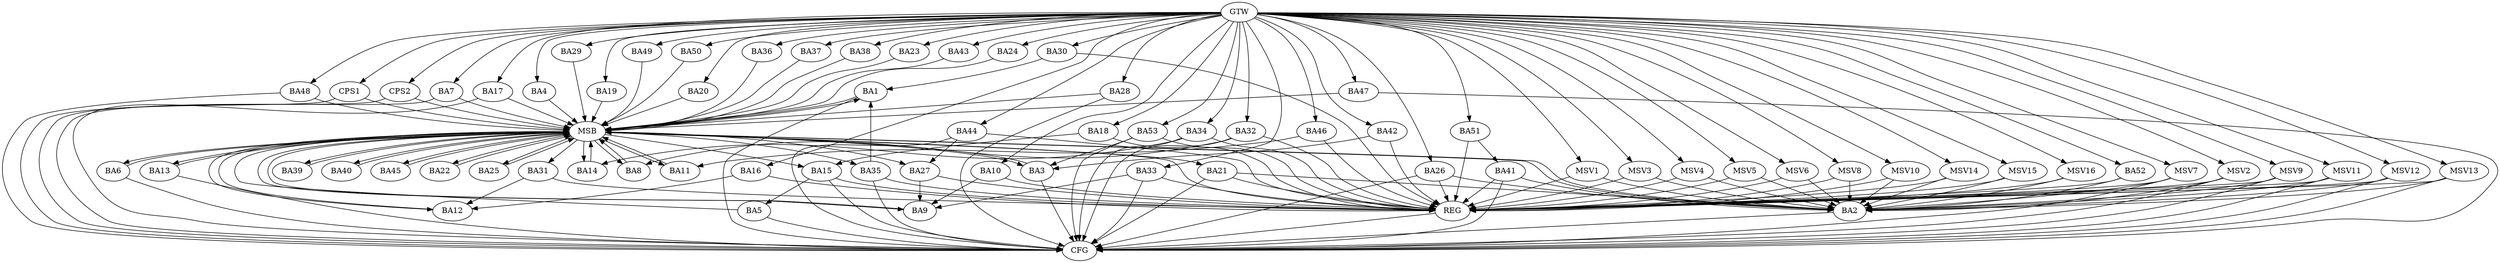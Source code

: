 strict digraph G {
  BA1 [ label="BA1" ];
  BA2 [ label="BA2" ];
  BA3 [ label="BA3" ];
  BA4 [ label="BA4" ];
  BA5 [ label="BA5" ];
  BA6 [ label="BA6" ];
  BA7 [ label="BA7" ];
  BA8 [ label="BA8" ];
  BA9 [ label="BA9" ];
  BA10 [ label="BA10" ];
  BA11 [ label="BA11" ];
  BA12 [ label="BA12" ];
  BA13 [ label="BA13" ];
  BA14 [ label="BA14" ];
  BA15 [ label="BA15" ];
  BA16 [ label="BA16" ];
  BA17 [ label="BA17" ];
  BA18 [ label="BA18" ];
  BA19 [ label="BA19" ];
  BA20 [ label="BA20" ];
  BA21 [ label="BA21" ];
  BA22 [ label="BA22" ];
  BA23 [ label="BA23" ];
  BA24 [ label="BA24" ];
  BA25 [ label="BA25" ];
  BA26 [ label="BA26" ];
  BA27 [ label="BA27" ];
  BA28 [ label="BA28" ];
  BA29 [ label="BA29" ];
  BA30 [ label="BA30" ];
  BA31 [ label="BA31" ];
  BA32 [ label="BA32" ];
  BA33 [ label="BA33" ];
  BA34 [ label="BA34" ];
  BA35 [ label="BA35" ];
  BA36 [ label="BA36" ];
  BA37 [ label="BA37" ];
  BA38 [ label="BA38" ];
  BA39 [ label="BA39" ];
  BA40 [ label="BA40" ];
  BA41 [ label="BA41" ];
  BA42 [ label="BA42" ];
  BA43 [ label="BA43" ];
  BA44 [ label="BA44" ];
  BA45 [ label="BA45" ];
  BA46 [ label="BA46" ];
  BA47 [ label="BA47" ];
  BA48 [ label="BA48" ];
  BA49 [ label="BA49" ];
  BA50 [ label="BA50" ];
  BA51 [ label="BA51" ];
  BA52 [ label="BA52" ];
  BA53 [ label="BA53" ];
  CPS1 [ label="CPS1" ];
  CPS2 [ label="CPS2" ];
  GTW [ label="GTW" ];
  REG [ label="REG" ];
  MSB [ label="MSB" ];
  CFG [ label="CFG" ];
  MSV1 [ label="MSV1" ];
  MSV2 [ label="MSV2" ];
  MSV3 [ label="MSV3" ];
  MSV4 [ label="MSV4" ];
  MSV5 [ label="MSV5" ];
  MSV6 [ label="MSV6" ];
  MSV7 [ label="MSV7" ];
  MSV8 [ label="MSV8" ];
  MSV9 [ label="MSV9" ];
  MSV10 [ label="MSV10" ];
  MSV11 [ label="MSV11" ];
  MSV12 [ label="MSV12" ];
  MSV13 [ label="MSV13" ];
  MSV14 [ label="MSV14" ];
  MSV15 [ label="MSV15" ];
  MSV16 [ label="MSV16" ];
  BA10 -> BA9;
  BA15 -> BA5;
  BA16 -> BA12;
  BA18 -> BA15;
  BA21 -> BA2;
  BA26 -> BA2;
  BA27 -> BA9;
  BA30 -> BA1;
  BA31 -> BA12;
  BA32 -> BA8;
  BA33 -> BA9;
  BA34 -> BA14;
  BA35 -> BA1;
  BA41 -> BA2;
  BA42 -> BA3;
  BA44 -> BA27;
  BA46 -> BA11;
  BA51 -> BA41;
  BA52 -> BA2;
  BA53 -> BA3;
  GTW -> BA4;
  GTW -> BA7;
  GTW -> BA10;
  GTW -> BA16;
  GTW -> BA17;
  GTW -> BA18;
  GTW -> BA19;
  GTW -> BA20;
  GTW -> BA23;
  GTW -> BA24;
  GTW -> BA26;
  GTW -> BA28;
  GTW -> BA29;
  GTW -> BA30;
  GTW -> BA32;
  GTW -> BA33;
  GTW -> BA34;
  GTW -> BA36;
  GTW -> BA37;
  GTW -> BA38;
  GTW -> BA42;
  GTW -> BA43;
  GTW -> BA44;
  GTW -> BA46;
  GTW -> BA47;
  GTW -> BA48;
  GTW -> BA49;
  GTW -> BA50;
  GTW -> BA51;
  GTW -> BA52;
  GTW -> BA53;
  GTW -> CPS1;
  GTW -> CPS2;
  BA10 -> REG;
  BA15 -> REG;
  BA16 -> REG;
  BA18 -> REG;
  BA21 -> REG;
  BA26 -> REG;
  BA27 -> REG;
  BA30 -> REG;
  BA31 -> REG;
  BA32 -> REG;
  BA33 -> REG;
  BA34 -> REG;
  BA35 -> REG;
  BA41 -> REG;
  BA42 -> REG;
  BA44 -> REG;
  BA46 -> REG;
  BA51 -> REG;
  BA52 -> REG;
  BA53 -> REG;
  BA1 -> MSB;
  MSB -> BA2;
  MSB -> REG;
  BA2 -> MSB;
  MSB -> BA1;
  BA3 -> MSB;
  BA4 -> MSB;
  BA5 -> MSB;
  MSB -> BA3;
  BA6 -> MSB;
  BA7 -> MSB;
  BA8 -> MSB;
  BA9 -> MSB;
  BA11 -> MSB;
  MSB -> BA9;
  BA12 -> MSB;
  BA13 -> MSB;
  BA14 -> MSB;
  BA17 -> MSB;
  BA19 -> MSB;
  MSB -> BA8;
  BA20 -> MSB;
  BA22 -> MSB;
  BA23 -> MSB;
  BA24 -> MSB;
  BA25 -> MSB;
  MSB -> BA13;
  BA28 -> MSB;
  BA29 -> MSB;
  BA36 -> MSB;
  BA37 -> MSB;
  BA38 -> MSB;
  MSB -> BA27;
  BA39 -> MSB;
  MSB -> BA21;
  BA40 -> MSB;
  MSB -> BA14;
  BA43 -> MSB;
  MSB -> BA40;
  BA45 -> MSB;
  BA47 -> MSB;
  MSB -> BA22;
  BA48 -> MSB;
  BA49 -> MSB;
  MSB -> BA15;
  BA50 -> MSB;
  CPS1 -> MSB;
  MSB -> BA45;
  MSB -> BA6;
  MSB -> BA39;
  MSB -> BA11;
  MSB -> BA35;
  MSB -> BA12;
  MSB -> BA31;
  CPS2 -> MSB;
  MSB -> BA25;
  BA26 -> CFG;
  BA13 -> CFG;
  CPS1 -> CFG;
  CPS2 -> CFG;
  BA47 -> CFG;
  BA5 -> CFG;
  BA28 -> CFG;
  BA53 -> CFG;
  BA48 -> CFG;
  BA34 -> CFG;
  BA2 -> CFG;
  BA21 -> CFG;
  BA35 -> CFG;
  BA32 -> CFG;
  BA17 -> CFG;
  BA41 -> CFG;
  BA7 -> CFG;
  BA15 -> CFG;
  BA6 -> CFG;
  BA44 -> CFG;
  BA1 -> CFG;
  BA33 -> CFG;
  BA3 -> CFG;
  REG -> CFG;
  MSV1 -> BA2;
  MSV2 -> BA2;
  MSV3 -> BA2;
  MSV4 -> BA2;
  MSV5 -> BA2;
  GTW -> MSV1;
  MSV1 -> REG;
  GTW -> MSV2;
  MSV2 -> REG;
  MSV2 -> CFG;
  GTW -> MSV3;
  MSV3 -> REG;
  GTW -> MSV4;
  MSV4 -> REG;
  GTW -> MSV5;
  MSV5 -> REG;
  MSV6 -> BA2;
  MSV7 -> BA2;
  GTW -> MSV6;
  MSV6 -> REG;
  GTW -> MSV7;
  MSV7 -> REG;
  MSV7 -> CFG;
  MSV8 -> BA2;
  GTW -> MSV8;
  MSV8 -> REG;
  MSV9 -> BA2;
  GTW -> MSV9;
  MSV9 -> REG;
  MSV9 -> CFG;
  MSV10 -> BA2;
  MSV11 -> BA2;
  GTW -> MSV10;
  MSV10 -> REG;
  GTW -> MSV11;
  MSV11 -> REG;
  MSV11 -> CFG;
  MSV12 -> BA2;
  GTW -> MSV12;
  MSV12 -> REG;
  MSV12 -> CFG;
  MSV13 -> BA2;
  MSV14 -> BA2;
  GTW -> MSV13;
  MSV13 -> REG;
  MSV13 -> CFG;
  GTW -> MSV14;
  MSV14 -> REG;
  MSV15 -> BA2;
  MSV16 -> BA2;
  GTW -> MSV15;
  MSV15 -> REG;
  GTW -> MSV16;
  MSV16 -> REG;
}
